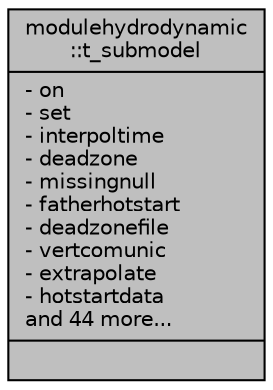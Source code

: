 digraph "modulehydrodynamic::t_submodel"
{
 // LATEX_PDF_SIZE
  edge [fontname="Helvetica",fontsize="10",labelfontname="Helvetica",labelfontsize="10"];
  node [fontname="Helvetica",fontsize="10",shape=record];
  Node1 [label="{modulehydrodynamic\l::t_submodel\n|- on\l- set\l- interpoltime\l- deadzone\l- missingnull\l- fatherhotstart\l- deadzonefile\l- vertcomunic\l- extrapolate\l- hotstartdata\land 44 more...\l|}",height=0.2,width=0.4,color="black", fillcolor="grey75", style="filled", fontcolor="black",tooltip=" "];
}
